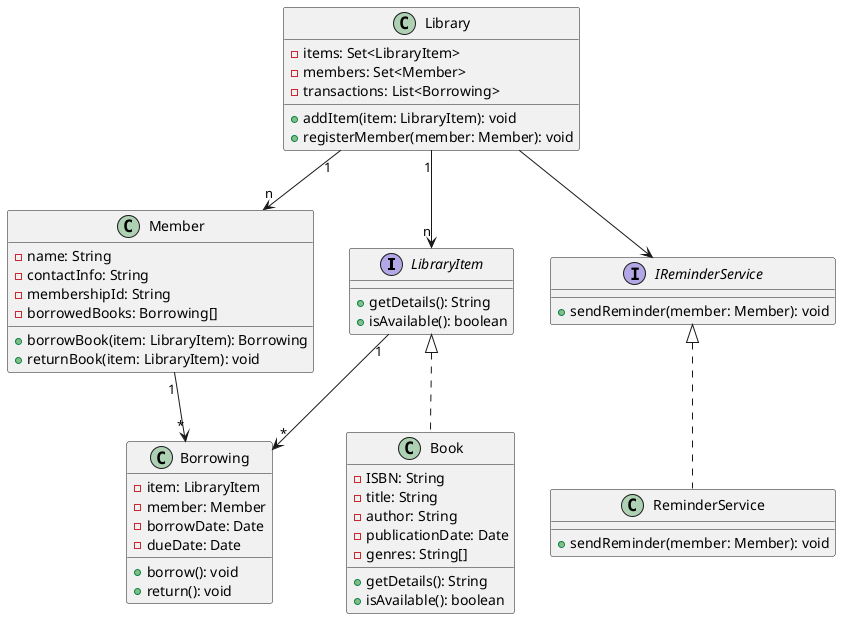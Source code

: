 @startuml
interface LibraryItem{
  +getDetails(): String
  +isAvailable(): boolean
}

class Book implements LibraryItem{
  -ISBN: String
  -title: String
  -author: String
  -publicationDate: Date
  -genres: String[]
  +getDetails(): String
  +isAvailable(): boolean
}

class Member{
  -name: String
  -contactInfo: String
  -membershipId: String
  -borrowedBooks: Borrowing[]
  +borrowBook(item: LibraryItem): Borrowing
  +returnBook(item: LibraryItem): void
}

class Borrowing{
  -item: LibraryItem
  -member: Member
  -borrowDate: Date
  -dueDate: Date
  +borrow(): void
  +return(): void
}

class Library{
  -items: Set<LibraryItem>
  -members: Set<Member>
  -transactions: List<Borrowing>
  +addItem(item: LibraryItem): void
  +registerMember(member: Member): void
}

interface IReminderService{
  +sendReminder(member: Member): void
}

class ReminderService implements IReminderService{
  +sendReminder(member: Member): void
}

Library "1" --> "n" LibraryItem
Library "1" --> "n" Member
Member "1" -> "*" Borrowing
LibraryItem "1" --> "*" Borrowing
Library --> IReminderService
@enduml
